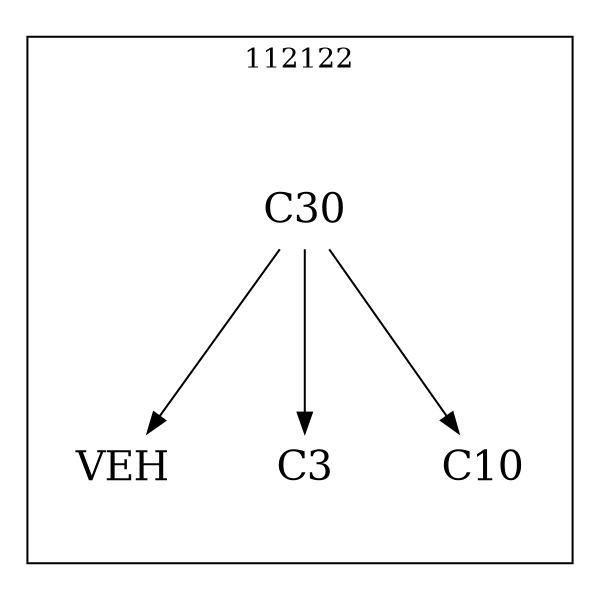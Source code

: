 strict digraph DAGS {
	size = "4,4!" ; ratio ="fill"; subgraph cluster_0{
			labeldoc = "t";
			label = "112122";node	[label= VEH, shape = plaintext, fontsize=20] VEH;node	[label= C3, shape = plaintext, fontsize=20] C3;node	[label= C10, shape = plaintext, fontsize=20] C10;node	[label= C30, shape = plaintext, fontsize=20] C30;
C30->VEH;
C30->C3;
C30->C10;
	}}